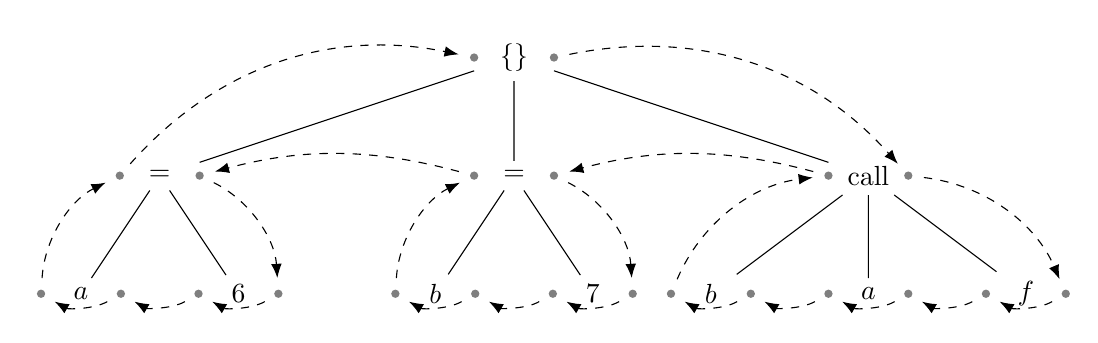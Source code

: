 %\usetikzlibrary{arrows.meta}
%\usetikzlibrary{positioning}

\tikzstyle{ptr} = [
	-{Latex[length=1.8mm]},
	dashed,
	shorten <= 0.2cm,
	shorten >= 0.2cm,
	bend left
]

\begin{tikzpicture}[every node/.style={minimum width=1cm},
                    level 1/.style={sibling distance=4.5cm},
                    level 2/.style={sibling distance=2.0cm}]

	\node (1) {\{\}}
		child {
			node (2) {$=$}
			child { node (3) {$a$} }
			child { node (4) {$6$} }
		}
		child {
			node (5) {$=$}
			child { node (6) {$b$} }
			child { node (7) {$7$} }
		}
		child {
			node (8) {call}
			child { node (9)  {$b$} }
			child { node (10) {$a$} }
			child { node (11) {$f$} }
		}
	;

	\foreach \n in {1,...,11} {
		\fill [black,opacity=.5] (\n.west) circle (1.5pt);
		\fill [black,opacity=.5] (\n.east) circle (1.5pt);
	}

	\path[ptr] (2.west)  edge                (1.west)
	           (3.west)  edge                (2.west)
	           (3.east)  edge                (3.west)
	           (4.west)  edge                (3.east)
	           (4.east)  edge                (4.west)
	           (2.east)  edge                (4.east)
	           (5.west)  edge[bend right=15] (2.east)
	           (6.west)  edge                (5.west)
	           (6.east)  edge                (6.west)
	           (7.west)  edge                (6.east)
	           (7.east)  edge                (7.west)
	           (5.east)  edge                (7.east)
	           (8.west)  edge[bend right=15] (5.east)
	           (9.west)  edge                (8.west)
	           (9.east)  edge                (9.west)
	           (10.west) edge                (9.east)
	           (10.east) edge                (10.west)
	           (11.west) edge                (10.east)
	           (11.east) edge                (11.west)
	           (8.east)  edge                (11.east)
	           (1.east)  edge                (8.east)
	;

\end{tikzpicture}
